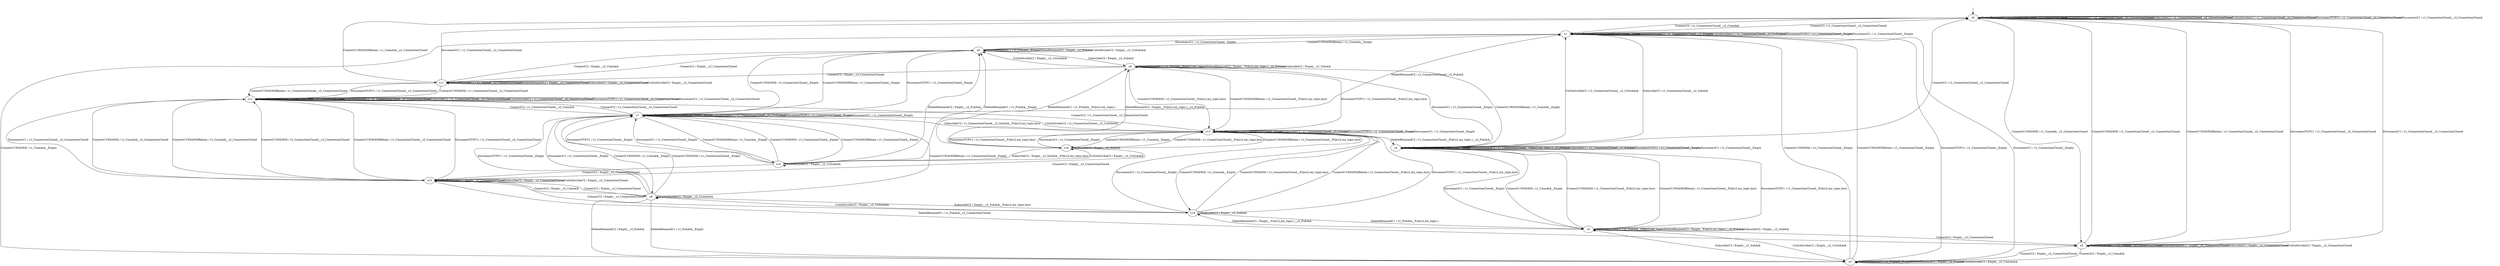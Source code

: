 digraph h4 {
s0 [label="s0"];
s1 [label="s1"];
s2 [label="s2"];
s11 [label="s11"];
s3 [label="s3"];
s4 [label="s4"];
s6 [label="s6"];
s5 [label="s5"];
s7 [label="s7"];
s9 [label="s9"];
s8 [label="s8"];
s10 [label="s10"];
s12 [label="s12"];
s13 [label="s13"];
s14 [label="s14"];
s15 [label="s15"];
s16 [label="s16"];
s0 -> s1 [label="ConnectC2 / c1_ConnectionClosed__c2_ConnAck"];
s0 -> s2 [label="ConnectC1WithWill / c1_ConnAck__c2_ConnectionClosed"];
s0 -> s11 [label="ConnectC1WithWillRetain / c1_ConnAck__c2_ConnectionClosed"];
s0 -> s0 [label="DeleteRetainedC1 / c1_ConnectionClosed__c2_ConnectionClosed"];
s0 -> s0 [label="DeleteRetainedC2 / c1_ConnectionClosed__c2_ConnectionClosed"];
s0 -> s0 [label="SubscribeC2 / c1_ConnectionClosed__c2_ConnectionClosed"];
s0 -> s0 [label="UnSubScribeC2 / c1_ConnectionClosed__c2_ConnectionClosed"];
s0 -> s0 [label="DisconnectTCPC1 / c1_ConnectionClosed__c2_ConnectionClosed"];
s0 -> s0 [label="DisconnectC1 / c1_ConnectionClosed__c2_ConnectionClosed"];
s1 -> s0 [label="ConnectC2 / c1_ConnectionClosed__c2_ConnectionClosed"];
s1 -> s3 [label="ConnectC1WithWill / c1_ConnAck__Empty"];
s1 -> s6 [label="ConnectC1WithWillRetain / c1_ConnAck__Empty"];
s1 -> s1 [label="DeleteRetainedC1 / c1_ConnectionClosed__Empty"];
s1 -> s1 [label="DeleteRetainedC2 / c1_ConnectionClosed__c2_PubAck"];
s1 -> s4 [label="SubscribeC2 / c1_ConnectionClosed__c2_SubAck"];
s1 -> s1 [label="UnSubScribeC2 / c1_ConnectionClosed__c2_UnSubAck"];
s1 -> s1 [label="DisconnectTCPC1 / c1_ConnectionClosed__Empty"];
s1 -> s1 [label="DisconnectC1 / c1_ConnectionClosed__Empty"];
s2 -> s3 [label="ConnectC2 / Empty__c2_ConnAck"];
s2 -> s0 [label="ConnectC1WithWill / c1_ConnectionClosed__c2_ConnectionClosed"];
s2 -> s0 [label="ConnectC1WithWillRetain / c1_ConnectionClosed__c2_ConnectionClosed"];
s2 -> s2 [label="DeleteRetainedC1 / c1_PubAck__c2_ConnectionClosed"];
s2 -> s2 [label="DeleteRetainedC2 / Empty__c2_ConnectionClosed"];
s2 -> s2 [label="SubscribeC2 / Empty__c2_ConnectionClosed"];
s2 -> s2 [label="UnSubScribeC2 / Empty__c2_ConnectionClosed"];
s2 -> s0 [label="DisconnectTCPC1 / c1_ConnectionClosed__c2_ConnectionClosed"];
s2 -> s0 [label="DisconnectC1 / c1_ConnectionClosed__c2_ConnectionClosed"];
s11 -> s6 [label="ConnectC2 / Empty__c2_ConnAck"];
s11 -> s12 [label="ConnectC1WithWill / c1_ConnectionClosed__c2_ConnectionClosed"];
s11 -> s12 [label="ConnectC1WithWillRetain / c1_ConnectionClosed__c2_ConnectionClosed"];
s11 -> s11 [label="DeleteRetainedC1 / c1_PubAck__c2_ConnectionClosed"];
s11 -> s11 [label="DeleteRetainedC2 / Empty__c2_ConnectionClosed"];
s11 -> s11 [label="SubscribeC2 / Empty__c2_ConnectionClosed"];
s11 -> s11 [label="UnSubScribeC2 / Empty__c2_ConnectionClosed"];
s11 -> s12 [label="DisconnectTCPC1 / c1_ConnectionClosed__c2_ConnectionClosed"];
s11 -> s0 [label="DisconnectC1 / c1_ConnectionClosed__c2_ConnectionClosed"];
s3 -> s2 [label="ConnectC2 / Empty__c2_ConnectionClosed"];
s3 -> s1 [label="ConnectC1WithWill / c1_ConnectionClosed__Empty"];
s3 -> s1 [label="ConnectC1WithWillRetain / c1_ConnectionClosed__Empty"];
s3 -> s3 [label="DeleteRetainedC1 / c1_PubAck__Empty"];
s3 -> s3 [label="DeleteRetainedC2 / Empty__c2_PubAck"];
s3 -> s5 [label="SubscribeC2 / Empty__c2_SubAck"];
s3 -> s3 [label="UnSubScribeC2 / Empty__c2_UnSubAck"];
s3 -> s1 [label="DisconnectTCPC1 / c1_ConnectionClosed__Empty"];
s3 -> s1 [label="DisconnectC1 / c1_ConnectionClosed__Empty"];
s4 -> s0 [label="ConnectC2 / c1_ConnectionClosed__c2_ConnectionClosed"];
s4 -> s5 [label="ConnectC1WithWill / c1_ConnAck__Empty"];
s4 -> s9 [label="ConnectC1WithWillRetain / c1_ConnAck__Empty"];
s4 -> s4 [label="DeleteRetainedC1 / c1_ConnectionClosed__Empty"];
s4 -> s4 [label="DeleteRetainedC2 / c1_ConnectionClosed__Pub(c2,my_topic,)__c2_PubAck"];
s4 -> s4 [label="SubscribeC2 / c1_ConnectionClosed__c2_SubAck"];
s4 -> s1 [label="UnSubScribeC2 / c1_ConnectionClosed__c2_UnSubAck"];
s4 -> s4 [label="DisconnectTCPC1 / c1_ConnectionClosed__Empty"];
s4 -> s4 [label="DisconnectC1 / c1_ConnectionClosed__Empty"];
s6 -> s11 [label="ConnectC2 / Empty__c2_ConnectionClosed"];
s6 -> s7 [label="ConnectC1WithWill / c1_ConnectionClosed__Empty"];
s6 -> s7 [label="ConnectC1WithWillRetain / c1_ConnectionClosed__Empty"];
s6 -> s6 [label="DeleteRetainedC1 / c1_PubAck__Empty"];
s6 -> s6 [label="DeleteRetainedC2 / Empty__c2_PubAck"];
s6 -> s9 [label="SubscribeC2 / Empty__c2_SubAck"];
s6 -> s6 [label="UnSubScribeC2 / Empty__c2_UnSubAck"];
s6 -> s7 [label="DisconnectTCPC1 / c1_ConnectionClosed__Empty"];
s6 -> s1 [label="DisconnectC1 / c1_ConnectionClosed__Empty"];
s5 -> s2 [label="ConnectC2 / Empty__c2_ConnectionClosed"];
s5 -> s4 [label="ConnectC1WithWill / c1_ConnectionClosed__Pub(c2,my_topic,bye)"];
s5 -> s4 [label="ConnectC1WithWillRetain / c1_ConnectionClosed__Pub(c2,my_topic,bye)"];
s5 -> s5 [label="DeleteRetainedC1 / c1_PubAck__Pub(c2,my_topic,)"];
s5 -> s5 [label="DeleteRetainedC2 / Empty__Pub(c2,my_topic,)__c2_PubAck"];
s5 -> s5 [label="SubscribeC2 / Empty__c2_SubAck"];
s5 -> s3 [label="UnSubScribeC2 / Empty__c2_UnSubAck"];
s5 -> s4 [label="DisconnectTCPC1 / c1_ConnectionClosed__Pub(c2,my_topic,bye)"];
s5 -> s4 [label="DisconnectC1 / c1_ConnectionClosed__Empty"];
s7 -> s12 [label="ConnectC2 / c1_ConnectionClosed__c2_ConnectionClosed"];
s7 -> s8 [label="ConnectC1WithWill / c1_ConnAck__Empty"];
s7 -> s10 [label="ConnectC1WithWillRetain / c1_ConnAck__Empty"];
s7 -> s7 [label="DeleteRetainedC1 / c1_ConnectionClosed__Empty"];
s7 -> s1 [label="DeleteRetainedC2 / c1_ConnectionClosed__c2_PubAck"];
s7 -> s13 [label="SubscribeC2 / c1_ConnectionClosed__c2_SubAck__Pub(c2,my_topic,bye)"];
s7 -> s7 [label="UnSubScribeC2 / c1_ConnectionClosed__c2_UnSubAck"];
s7 -> s7 [label="DisconnectTCPC1 / c1_ConnectionClosed__Empty"];
s7 -> s7 [label="DisconnectC1 / c1_ConnectionClosed__Empty"];
s9 -> s11 [label="ConnectC2 / Empty__c2_ConnectionClosed"];
s9 -> s13 [label="ConnectC1WithWill / c1_ConnectionClosed__Pub(c2,my_topic,bye)"];
s9 -> s13 [label="ConnectC1WithWillRetain / c1_ConnectionClosed__Pub(c2,my_topic,bye)"];
s9 -> s9 [label="DeleteRetainedC1 / c1_PubAck__Pub(c2,my_topic,)"];
s9 -> s9 [label="DeleteRetainedC2 / Empty__Pub(c2,my_topic,)__c2_PubAck"];
s9 -> s9 [label="SubscribeC2 / Empty__c2_SubAck"];
s9 -> s6 [label="UnSubScribeC2 / Empty__c2_UnSubAck"];
s9 -> s13 [label="DisconnectTCPC1 / c1_ConnectionClosed__Pub(c2,my_topic,bye)"];
s9 -> s4 [label="DisconnectC1 / c1_ConnectionClosed__Empty"];
s8 -> s15 [label="ConnectC2 / Empty__c2_ConnectionClosed"];
s8 -> s7 [label="ConnectC1WithWill / c1_ConnectionClosed__Empty"];
s8 -> s7 [label="ConnectC1WithWillRetain / c1_ConnectionClosed__Empty"];
s8 -> s3 [label="DeleteRetainedC1 / c1_PubAck__Empty"];
s8 -> s3 [label="DeleteRetainedC2 / Empty__c2_PubAck"];
s8 -> s14 [label="SubscribeC2 / Empty__c2_SubAck__Pub(c2,my_topic,bye)"];
s8 -> s8 [label="UnSubScribeC2 / Empty__c2_UnSubAck"];
s8 -> s7 [label="DisconnectTCPC1 / c1_ConnectionClosed__Empty"];
s8 -> s7 [label="DisconnectC1 / c1_ConnectionClosed__Empty"];
s10 -> s15 [label="ConnectC2 / Empty__c2_ConnectionClosed"];
s10 -> s7 [label="ConnectC1WithWill / c1_ConnectionClosed__Empty"];
s10 -> s7 [label="ConnectC1WithWillRetain / c1_ConnectionClosed__Empty"];
s10 -> s6 [label="DeleteRetainedC1 / c1_PubAck__Empty"];
s10 -> s6 [label="DeleteRetainedC2 / Empty__c2_PubAck"];
s10 -> s16 [label="SubscribeC2 / Empty__c2_SubAck__Pub(c2,my_topic,bye)"];
s10 -> s10 [label="UnSubScribeC2 / Empty__c2_UnSubAck"];
s10 -> s7 [label="DisconnectTCPC1 / c1_ConnectionClosed__Empty"];
s10 -> s7 [label="DisconnectC1 / c1_ConnectionClosed__Empty"];
s12 -> s7 [label="ConnectC2 / c1_ConnectionClosed__c2_ConnAck"];
s12 -> s15 [label="ConnectC1WithWill / c1_ConnAck__c2_ConnectionClosed"];
s12 -> s15 [label="ConnectC1WithWillRetain / c1_ConnAck__c2_ConnectionClosed"];
s12 -> s12 [label="DeleteRetainedC1 / c1_ConnectionClosed__c2_ConnectionClosed"];
s12 -> s12 [label="DeleteRetainedC2 / c1_ConnectionClosed__c2_ConnectionClosed"];
s12 -> s12 [label="SubscribeC2 / c1_ConnectionClosed__c2_ConnectionClosed"];
s12 -> s12 [label="UnSubScribeC2 / c1_ConnectionClosed__c2_ConnectionClosed"];
s12 -> s12 [label="DisconnectTCPC1 / c1_ConnectionClosed__c2_ConnectionClosed"];
s12 -> s12 [label="DisconnectC1 / c1_ConnectionClosed__c2_ConnectionClosed"];
s13 -> s12 [label="ConnectC2 / c1_ConnectionClosed__c2_ConnectionClosed"];
s13 -> s14 [label="ConnectC1WithWill / c1_ConnAck__Empty"];
s13 -> s16 [label="ConnectC1WithWillRetain / c1_ConnAck__Empty"];
s13 -> s13 [label="DeleteRetainedC1 / c1_ConnectionClosed__Empty"];
s13 -> s4 [label="DeleteRetainedC2 / c1_ConnectionClosed__Pub(c2,my_topic,)__c2_PubAck"];
s13 -> s13 [label="SubscribeC2 / c1_ConnectionClosed__c2_SubAck"];
s13 -> s7 [label="UnSubScribeC2 / c1_ConnectionClosed__c2_UnSubAck"];
s13 -> s13 [label="DisconnectTCPC1 / c1_ConnectionClosed__Empty"];
s13 -> s13 [label="DisconnectC1 / c1_ConnectionClosed__Empty"];
s14 -> s15 [label="ConnectC2 / Empty__c2_ConnectionClosed"];
s14 -> s13 [label="ConnectC1WithWill / c1_ConnectionClosed__Pub(c2,my_topic,bye)"];
s14 -> s13 [label="ConnectC1WithWillRetain / c1_ConnectionClosed__Pub(c2,my_topic,bye)"];
s14 -> s5 [label="DeleteRetainedC1 / c1_PubAck__Pub(c2,my_topic,)"];
s14 -> s5 [label="DeleteRetainedC2 / Empty__Pub(c2,my_topic,)__c2_PubAck"];
s14 -> s14 [label="SubscribeC2 / Empty__c2_SubAck"];
s14 -> s8 [label="UnSubScribeC2 / Empty__c2_UnSubAck"];
s14 -> s13 [label="DisconnectTCPC1 / c1_ConnectionClosed__Pub(c2,my_topic,bye)"];
s14 -> s13 [label="DisconnectC1 / c1_ConnectionClosed__Empty"];
s15 -> s8 [label="ConnectC2 / Empty__c2_ConnAck"];
s15 -> s12 [label="ConnectC1WithWill / c1_ConnectionClosed__c2_ConnectionClosed"];
s15 -> s12 [label="ConnectC1WithWillRetain / c1_ConnectionClosed__c2_ConnectionClosed"];
s15 -> s2 [label="DeleteRetainedC1 / c1_PubAck__c2_ConnectionClosed"];
s15 -> s15 [label="DeleteRetainedC2 / Empty__c2_ConnectionClosed"];
s15 -> s15 [label="SubscribeC2 / Empty__c2_ConnectionClosed"];
s15 -> s15 [label="UnSubScribeC2 / Empty__c2_ConnectionClosed"];
s15 -> s12 [label="DisconnectTCPC1 / c1_ConnectionClosed__c2_ConnectionClosed"];
s15 -> s12 [label="DisconnectC1 / c1_ConnectionClosed__c2_ConnectionClosed"];
s16 -> s15 [label="ConnectC2 / Empty__c2_ConnectionClosed"];
s16 -> s13 [label="ConnectC1WithWill / c1_ConnectionClosed__Pub(c2,my_topic,bye)"];
s16 -> s13 [label="ConnectC1WithWillRetain / c1_ConnectionClosed__Pub(c2,my_topic,bye)"];
s16 -> s9 [label="DeleteRetainedC1 / c1_PubAck__Pub(c2,my_topic,)"];
s16 -> s9 [label="DeleteRetainedC2 / Empty__Pub(c2,my_topic,)__c2_PubAck"];
s16 -> s16 [label="SubscribeC2 / Empty__c2_SubAck"];
s16 -> s10 [label="UnSubScribeC2 / Empty__c2_UnSubAck"];
s16 -> s13 [label="DisconnectTCPC1 / c1_ConnectionClosed__Pub(c2,my_topic,bye)"];
s16 -> s13 [label="DisconnectC1 / c1_ConnectionClosed__Empty"];
__start0 [shape=none, label=""];
__start0 -> s0 [label=""];
}
